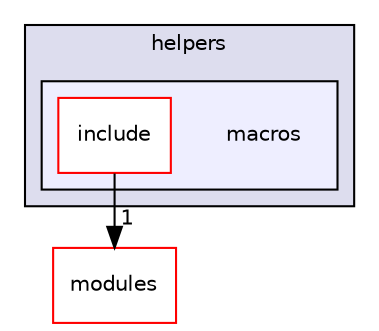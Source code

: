 digraph "macros" {
  compound=true
  node [ fontsize="10", fontname="Helvetica"];
  edge [ labelfontsize="10", labelfontname="Helvetica"];
  subgraph clusterdir_861f50189fda057e6c57d1c1130602b3 {
    graph [ bgcolor="#ddddee", pencolor="black", label="helpers" fontname="Helvetica", fontsize="10", URL="dir_861f50189fda057e6c57d1c1130602b3.html"]
  subgraph clusterdir_3d071403e2ee5b5ff92bbab7a6ce2a2e {
    graph [ bgcolor="#eeeeff", pencolor="black", label="" URL="dir_3d071403e2ee5b5ff92bbab7a6ce2a2e.html"];
    dir_3d071403e2ee5b5ff92bbab7a6ce2a2e [shape=plaintext label="macros"];
    dir_ad718b6f3c91d605e84fa3a733445aa7 [shape=box label="include" color="red" fillcolor="white" style="filled" URL="dir_ad718b6f3c91d605e84fa3a733445aa7.html"];
  }
  }
  dir_e05d7e2b1ecd646af5bb94391405f3b5 [shape=box label="modules" fillcolor="white" style="filled" color="red" URL="dir_e05d7e2b1ecd646af5bb94391405f3b5.html"];
  dir_ad718b6f3c91d605e84fa3a733445aa7->dir_e05d7e2b1ecd646af5bb94391405f3b5 [headlabel="1", labeldistance=1.5 headhref="dir_000064_000008.html"];
}
